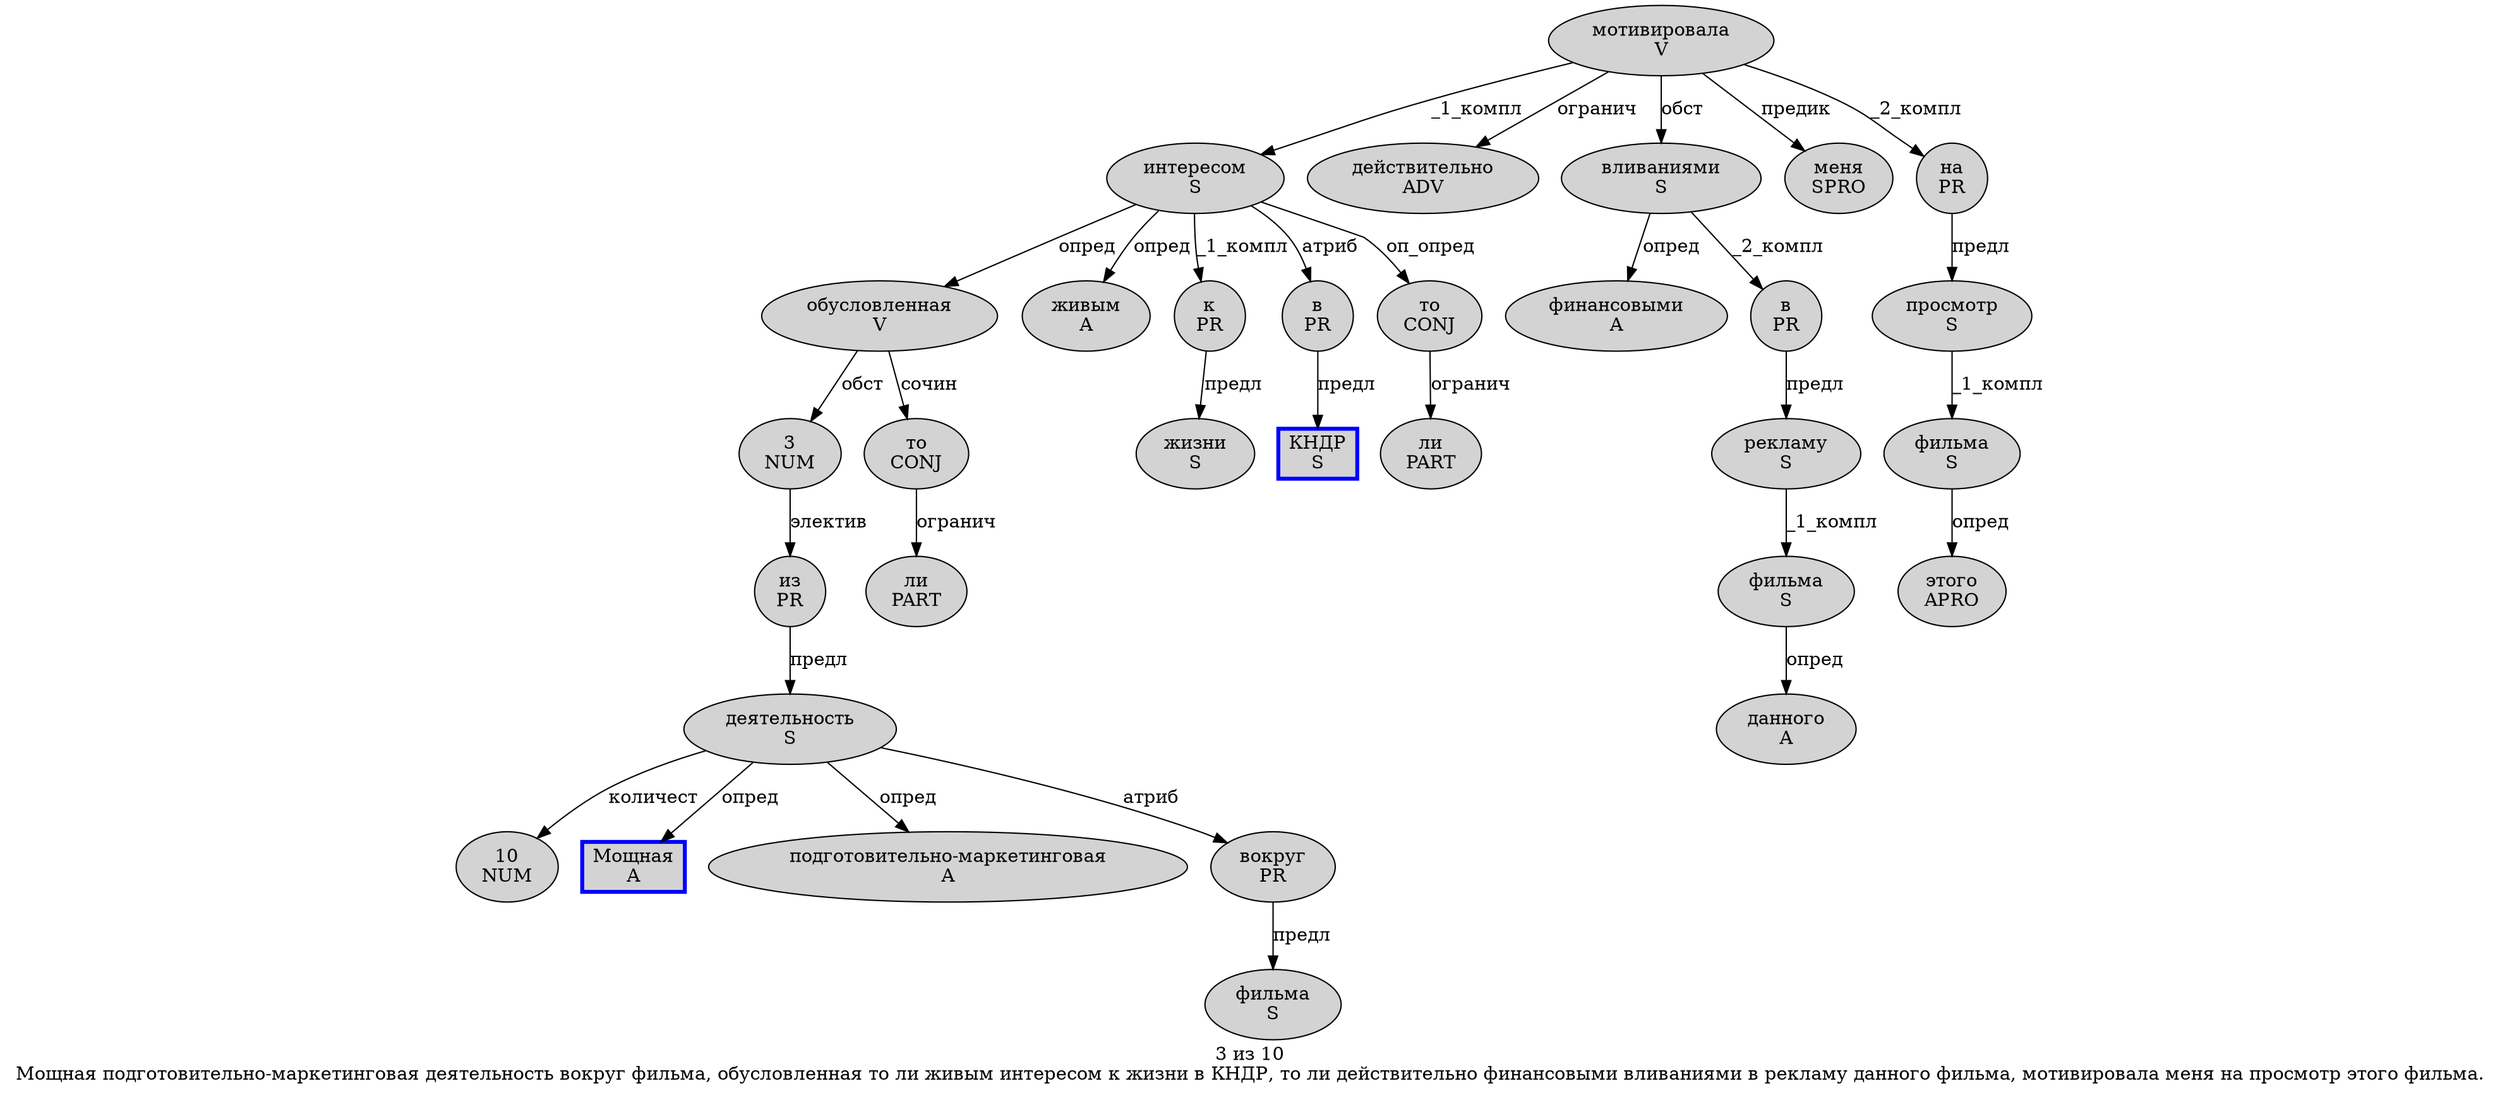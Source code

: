 digraph SENTENCE_2432 {
	graph [label="3 из 10
Мощная подготовительно-маркетинговая деятельность вокруг фильма, обусловленная то ли живым интересом к жизни в КНДР, то ли действительно финансовыми вливаниями в рекламу данного фильма, мотивировала меня на просмотр этого фильма."]
	node [style=filled]
		0 [label="3
NUM" color="" fillcolor=lightgray penwidth=1 shape=ellipse]
		1 [label="из
PR" color="" fillcolor=lightgray penwidth=1 shape=ellipse]
		2 [label="10
NUM" color="" fillcolor=lightgray penwidth=1 shape=ellipse]
		3 [label="Мощная
A" color=blue fillcolor=lightgray penwidth=3 shape=box]
		4 [label="подготовительно-маркетинговая
A" color="" fillcolor=lightgray penwidth=1 shape=ellipse]
		5 [label="деятельность
S" color="" fillcolor=lightgray penwidth=1 shape=ellipse]
		6 [label="вокруг
PR" color="" fillcolor=lightgray penwidth=1 shape=ellipse]
		7 [label="фильма
S" color="" fillcolor=lightgray penwidth=1 shape=ellipse]
		9 [label="обусловленная
V" color="" fillcolor=lightgray penwidth=1 shape=ellipse]
		10 [label="то
CONJ" color="" fillcolor=lightgray penwidth=1 shape=ellipse]
		11 [label="ли
PART" color="" fillcolor=lightgray penwidth=1 shape=ellipse]
		12 [label="живым
A" color="" fillcolor=lightgray penwidth=1 shape=ellipse]
		13 [label="интересом
S" color="" fillcolor=lightgray penwidth=1 shape=ellipse]
		14 [label="к
PR" color="" fillcolor=lightgray penwidth=1 shape=ellipse]
		15 [label="жизни
S" color="" fillcolor=lightgray penwidth=1 shape=ellipse]
		16 [label="в
PR" color="" fillcolor=lightgray penwidth=1 shape=ellipse]
		17 [label="КНДР
S" color=blue fillcolor=lightgray penwidth=3 shape=box]
		19 [label="то
CONJ" color="" fillcolor=lightgray penwidth=1 shape=ellipse]
		20 [label="ли
PART" color="" fillcolor=lightgray penwidth=1 shape=ellipse]
		21 [label="действительно
ADV" color="" fillcolor=lightgray penwidth=1 shape=ellipse]
		22 [label="финансовыми
A" color="" fillcolor=lightgray penwidth=1 shape=ellipse]
		23 [label="вливаниями
S" color="" fillcolor=lightgray penwidth=1 shape=ellipse]
		24 [label="в
PR" color="" fillcolor=lightgray penwidth=1 shape=ellipse]
		25 [label="рекламу
S" color="" fillcolor=lightgray penwidth=1 shape=ellipse]
		26 [label="данного
A" color="" fillcolor=lightgray penwidth=1 shape=ellipse]
		27 [label="фильма
S" color="" fillcolor=lightgray penwidth=1 shape=ellipse]
		29 [label="мотивировала
V" color="" fillcolor=lightgray penwidth=1 shape=ellipse]
		30 [label="меня
SPRO" color="" fillcolor=lightgray penwidth=1 shape=ellipse]
		31 [label="на
PR" color="" fillcolor=lightgray penwidth=1 shape=ellipse]
		32 [label="просмотр
S" color="" fillcolor=lightgray penwidth=1 shape=ellipse]
		33 [label="этого
APRO" color="" fillcolor=lightgray penwidth=1 shape=ellipse]
		34 [label="фильма
S" color="" fillcolor=lightgray penwidth=1 shape=ellipse]
			14 -> 15 [label="предл"]
			25 -> 27 [label="_1_компл"]
			19 -> 20 [label="огранич"]
			9 -> 0 [label="обст"]
			9 -> 10 [label="сочин"]
			1 -> 5 [label="предл"]
			23 -> 22 [label="опред"]
			23 -> 24 [label="_2_компл"]
			29 -> 13 [label="_1_компл"]
			29 -> 21 [label="огранич"]
			29 -> 23 [label="обст"]
			29 -> 30 [label="предик"]
			29 -> 31 [label="_2_компл"]
			10 -> 11 [label="огранич"]
			27 -> 26 [label="опред"]
			16 -> 17 [label="предл"]
			0 -> 1 [label="электив"]
			13 -> 9 [label="опред"]
			13 -> 12 [label="опред"]
			13 -> 14 [label="_1_компл"]
			13 -> 16 [label="атриб"]
			13 -> 19 [label="оп_опред"]
			5 -> 2 [label="количест"]
			5 -> 3 [label="опред"]
			5 -> 4 [label="опред"]
			5 -> 6 [label="атриб"]
			34 -> 33 [label="опред"]
			31 -> 32 [label="предл"]
			24 -> 25 [label="предл"]
			6 -> 7 [label="предл"]
			32 -> 34 [label="_1_компл"]
}